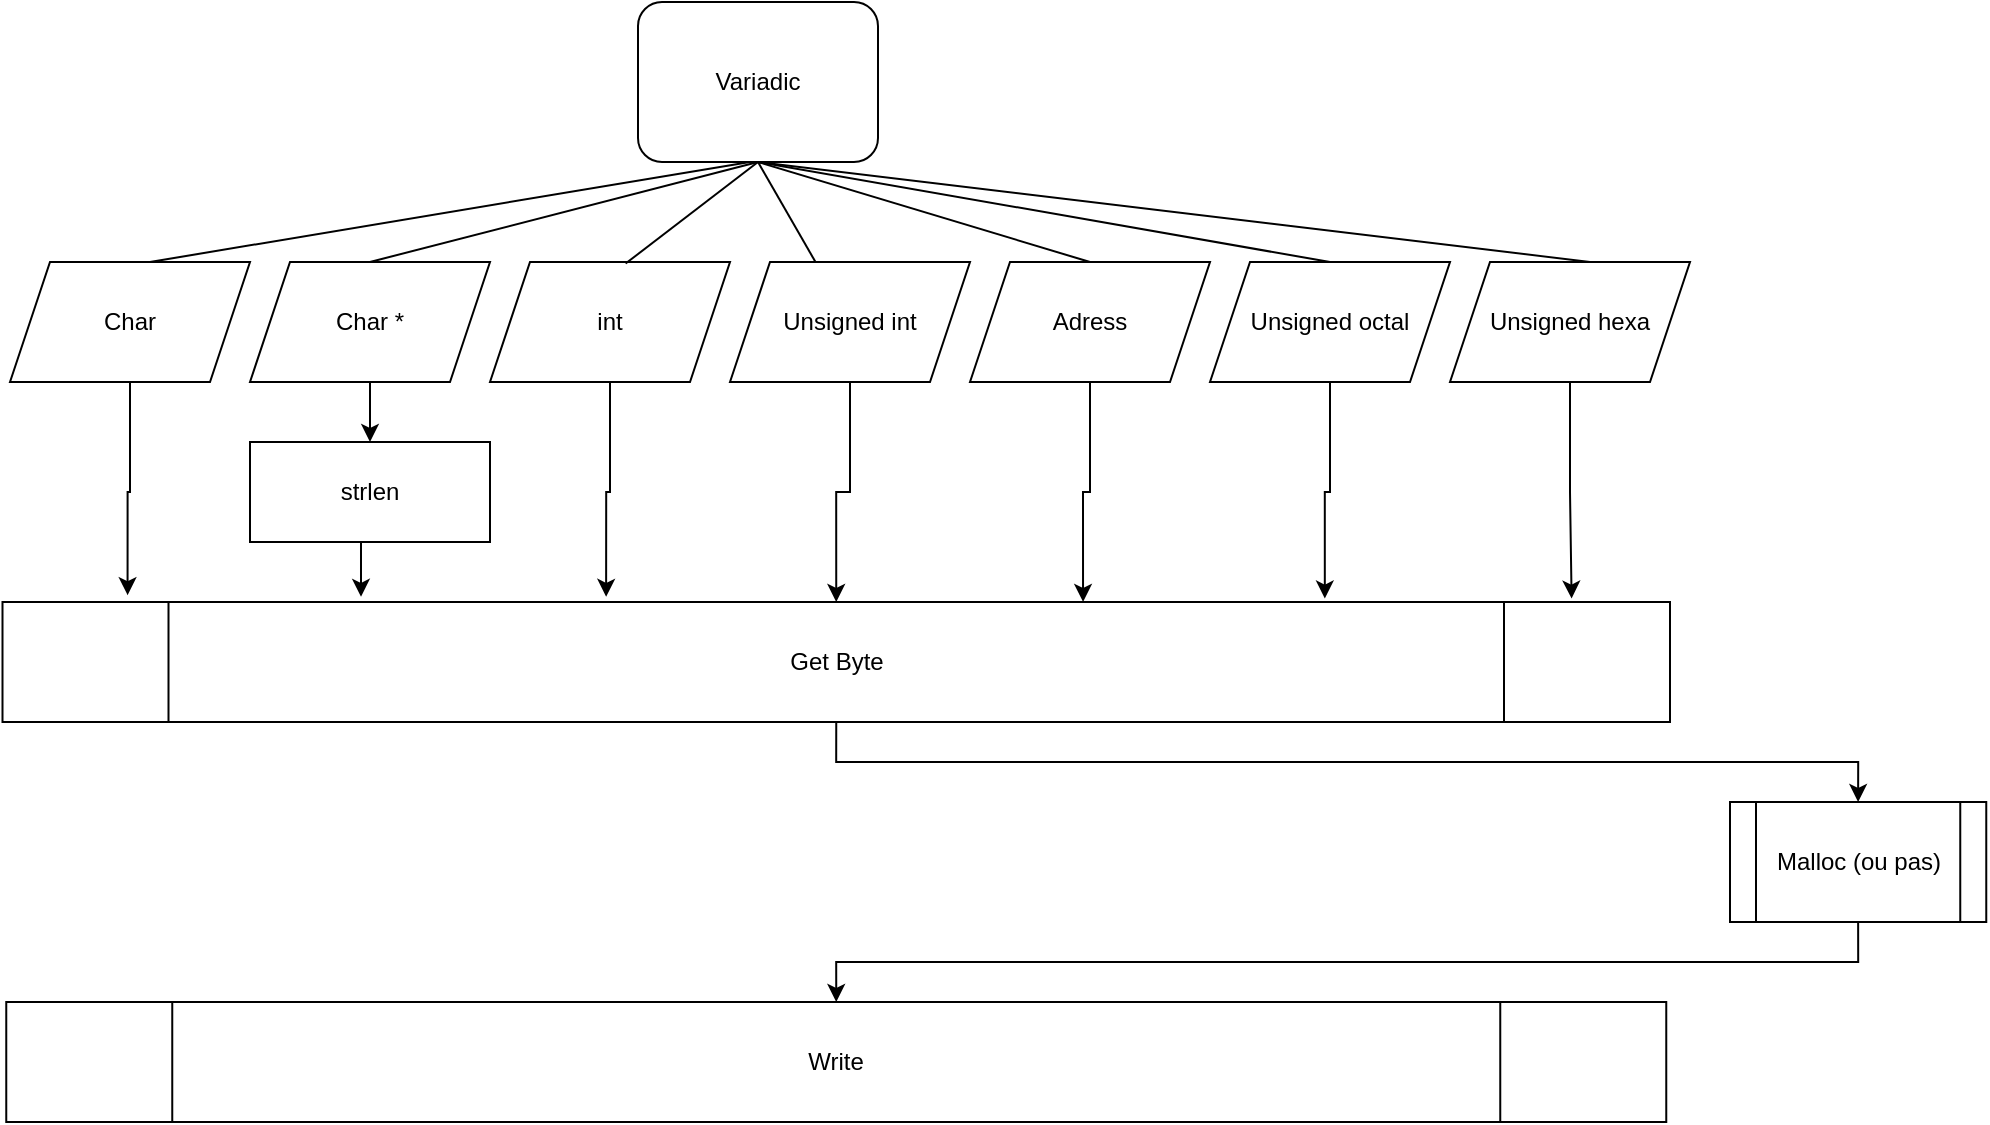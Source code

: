 <mxfile version="20.5.3" type="github">
  <diagram id="Nde5B65JtnhSEAoVp0i3" name="Page-1">
    <mxGraphModel dx="1049" dy="601" grid="1" gridSize="10" guides="1" tooltips="1" connect="1" arrows="1" fold="1" page="1" pageScale="1" pageWidth="827" pageHeight="1169" math="0" shadow="0">
      <root>
        <mxCell id="0" />
        <mxCell id="1" parent="0" />
        <mxCell id="wSU0cp6eAFrCYT1y_mYN-1" value="Variadic" style="rounded=1;whiteSpace=wrap;html=1;fontFamily=Helvetica;fontSize=12;fontColor=default;align=center;strokeColor=default;fillColor=default;" vertex="1" parent="1">
          <mxGeometry x="354" y="10" width="120" height="80" as="geometry" />
        </mxCell>
        <mxCell id="wSU0cp6eAFrCYT1y_mYN-3" value="" style="endArrow=none;html=1;rounded=0;entryX=0.5;entryY=1;entryDx=0;entryDy=0;exitX=0.5;exitY=0;exitDx=0;exitDy=0;" edge="1" parent="1" source="wSU0cp6eAFrCYT1y_mYN-4" target="wSU0cp6eAFrCYT1y_mYN-1">
          <mxGeometry width="50" height="50" relative="1" as="geometry">
            <mxPoint x="360" y="150" as="sourcePoint" />
            <mxPoint x="440" y="270" as="targetPoint" />
          </mxGeometry>
        </mxCell>
        <mxCell id="wSU0cp6eAFrCYT1y_mYN-21" style="edgeStyle=orthogonalEdgeStyle;rounded=0;orthogonalLoop=1;jettySize=auto;html=1;exitX=0.5;exitY=1;exitDx=0;exitDy=0;entryX=0.215;entryY=-0.043;entryDx=0;entryDy=0;entryPerimeter=0;startArrow=none;" edge="1" parent="1" source="wSU0cp6eAFrCYT1y_mYN-34" target="wSU0cp6eAFrCYT1y_mYN-18">
          <mxGeometry relative="1" as="geometry" />
        </mxCell>
        <mxCell id="wSU0cp6eAFrCYT1y_mYN-37" style="edgeStyle=orthogonalEdgeStyle;rounded=0;orthogonalLoop=1;jettySize=auto;html=1;exitX=0.5;exitY=1;exitDx=0;exitDy=0;entryX=0.5;entryY=0;entryDx=0;entryDy=0;" edge="1" parent="1" source="wSU0cp6eAFrCYT1y_mYN-4" target="wSU0cp6eAFrCYT1y_mYN-34">
          <mxGeometry relative="1" as="geometry" />
        </mxCell>
        <mxCell id="wSU0cp6eAFrCYT1y_mYN-4" value="Char *" style="shape=parallelogram;perimeter=parallelogramPerimeter;whiteSpace=wrap;html=1;fixedSize=1;" vertex="1" parent="1">
          <mxGeometry x="160" y="140" width="120" height="60" as="geometry" />
        </mxCell>
        <mxCell id="wSU0cp6eAFrCYT1y_mYN-23" style="edgeStyle=orthogonalEdgeStyle;rounded=0;orthogonalLoop=1;jettySize=auto;html=1;exitX=0.5;exitY=1;exitDx=0;exitDy=0;entryX=0.5;entryY=0;entryDx=0;entryDy=0;" edge="1" parent="1" source="wSU0cp6eAFrCYT1y_mYN-6" target="wSU0cp6eAFrCYT1y_mYN-18">
          <mxGeometry relative="1" as="geometry" />
        </mxCell>
        <mxCell id="wSU0cp6eAFrCYT1y_mYN-6" value="Unsigned int" style="shape=parallelogram;perimeter=parallelogramPerimeter;whiteSpace=wrap;html=1;fixedSize=1;" vertex="1" parent="1">
          <mxGeometry x="400" y="140" width="120" height="60" as="geometry" />
        </mxCell>
        <mxCell id="wSU0cp6eAFrCYT1y_mYN-7" value="" style="endArrow=none;html=1;rounded=0;entryX=0.5;entryY=1;entryDx=0;entryDy=0;" edge="1" parent="1" source="wSU0cp6eAFrCYT1y_mYN-6" target="wSU0cp6eAFrCYT1y_mYN-1">
          <mxGeometry width="50" height="50" relative="1" as="geometry">
            <mxPoint x="390" y="320" as="sourcePoint" />
            <mxPoint x="440" y="270" as="targetPoint" />
          </mxGeometry>
        </mxCell>
        <mxCell id="wSU0cp6eAFrCYT1y_mYN-22" style="edgeStyle=orthogonalEdgeStyle;rounded=0;orthogonalLoop=1;jettySize=auto;html=1;exitX=0.5;exitY=1;exitDx=0;exitDy=0;entryX=0.362;entryY=-0.043;entryDx=0;entryDy=0;entryPerimeter=0;" edge="1" parent="1" source="wSU0cp6eAFrCYT1y_mYN-8" target="wSU0cp6eAFrCYT1y_mYN-18">
          <mxGeometry relative="1" as="geometry" />
        </mxCell>
        <mxCell id="wSU0cp6eAFrCYT1y_mYN-8" value="int" style="shape=parallelogram;perimeter=parallelogramPerimeter;whiteSpace=wrap;html=1;fixedSize=1;" vertex="1" parent="1">
          <mxGeometry x="280" y="140" width="120" height="60" as="geometry" />
        </mxCell>
        <mxCell id="wSU0cp6eAFrCYT1y_mYN-20" style="edgeStyle=orthogonalEdgeStyle;rounded=0;orthogonalLoop=1;jettySize=auto;html=1;exitX=0.5;exitY=1;exitDx=0;exitDy=0;entryX=0.075;entryY=-0.057;entryDx=0;entryDy=0;entryPerimeter=0;" edge="1" parent="1" source="wSU0cp6eAFrCYT1y_mYN-9" target="wSU0cp6eAFrCYT1y_mYN-18">
          <mxGeometry relative="1" as="geometry" />
        </mxCell>
        <mxCell id="wSU0cp6eAFrCYT1y_mYN-9" value="Char" style="shape=parallelogram;perimeter=parallelogramPerimeter;whiteSpace=wrap;html=1;fixedSize=1;" vertex="1" parent="1">
          <mxGeometry x="40" y="140" width="120" height="60" as="geometry" />
        </mxCell>
        <mxCell id="wSU0cp6eAFrCYT1y_mYN-10" value="" style="endArrow=none;html=1;rounded=0;" edge="1" parent="1">
          <mxGeometry width="50" height="50" relative="1" as="geometry">
            <mxPoint x="110" y="140" as="sourcePoint" />
            <mxPoint x="410" y="90" as="targetPoint" />
          </mxGeometry>
        </mxCell>
        <mxCell id="wSU0cp6eAFrCYT1y_mYN-11" value="" style="endArrow=none;html=1;rounded=0;entryX=0.5;entryY=1;entryDx=0;entryDy=0;exitX=0.565;exitY=0.013;exitDx=0;exitDy=0;exitPerimeter=0;" edge="1" parent="1" source="wSU0cp6eAFrCYT1y_mYN-8" target="wSU0cp6eAFrCYT1y_mYN-1">
          <mxGeometry width="50" height="50" relative="1" as="geometry">
            <mxPoint x="-20" y="360" as="sourcePoint" />
            <mxPoint x="30" y="310" as="targetPoint" />
          </mxGeometry>
        </mxCell>
        <mxCell id="wSU0cp6eAFrCYT1y_mYN-25" style="edgeStyle=orthogonalEdgeStyle;rounded=0;orthogonalLoop=1;jettySize=auto;html=1;exitX=0.5;exitY=1;exitDx=0;exitDy=0;entryX=0.793;entryY=-0.029;entryDx=0;entryDy=0;entryPerimeter=0;" edge="1" parent="1" source="wSU0cp6eAFrCYT1y_mYN-12" target="wSU0cp6eAFrCYT1y_mYN-18">
          <mxGeometry relative="1" as="geometry" />
        </mxCell>
        <mxCell id="wSU0cp6eAFrCYT1y_mYN-12" value="Unsigned octal" style="shape=parallelogram;perimeter=parallelogramPerimeter;whiteSpace=wrap;html=1;fixedSize=1;" vertex="1" parent="1">
          <mxGeometry x="640" y="140" width="120" height="60" as="geometry" />
        </mxCell>
        <mxCell id="wSU0cp6eAFrCYT1y_mYN-26" style="edgeStyle=orthogonalEdgeStyle;rounded=0;orthogonalLoop=1;jettySize=auto;html=1;exitX=0.5;exitY=1;exitDx=0;exitDy=0;entryX=0.941;entryY=-0.029;entryDx=0;entryDy=0;entryPerimeter=0;" edge="1" parent="1" source="wSU0cp6eAFrCYT1y_mYN-13" target="wSU0cp6eAFrCYT1y_mYN-18">
          <mxGeometry relative="1" as="geometry" />
        </mxCell>
        <mxCell id="wSU0cp6eAFrCYT1y_mYN-13" value="Unsigned hexa" style="shape=parallelogram;perimeter=parallelogramPerimeter;whiteSpace=wrap;html=1;fixedSize=1;" vertex="1" parent="1">
          <mxGeometry x="760" y="140" width="120" height="60" as="geometry" />
        </mxCell>
        <mxCell id="wSU0cp6eAFrCYT1y_mYN-24" style="edgeStyle=orthogonalEdgeStyle;rounded=0;orthogonalLoop=1;jettySize=auto;html=1;exitX=0.5;exitY=1;exitDx=0;exitDy=0;entryX=0.648;entryY=-0.001;entryDx=0;entryDy=0;entryPerimeter=0;" edge="1" parent="1" source="wSU0cp6eAFrCYT1y_mYN-14" target="wSU0cp6eAFrCYT1y_mYN-18">
          <mxGeometry relative="1" as="geometry" />
        </mxCell>
        <mxCell id="wSU0cp6eAFrCYT1y_mYN-14" value="Adress" style="shape=parallelogram;perimeter=parallelogramPerimeter;whiteSpace=wrap;html=1;fixedSize=1;" vertex="1" parent="1">
          <mxGeometry x="520" y="140" width="120" height="60" as="geometry" />
        </mxCell>
        <mxCell id="wSU0cp6eAFrCYT1y_mYN-15" value="" style="endArrow=none;html=1;rounded=0;entryX=0.5;entryY=1;entryDx=0;entryDy=0;exitX=0.5;exitY=0;exitDx=0;exitDy=0;" edge="1" parent="1" source="wSU0cp6eAFrCYT1y_mYN-14" target="wSU0cp6eAFrCYT1y_mYN-1">
          <mxGeometry width="50" height="50" relative="1" as="geometry">
            <mxPoint x="420" y="310" as="sourcePoint" />
            <mxPoint x="470" y="260" as="targetPoint" />
          </mxGeometry>
        </mxCell>
        <mxCell id="wSU0cp6eAFrCYT1y_mYN-16" value="" style="endArrow=none;html=1;rounded=0;entryX=0.5;entryY=1;entryDx=0;entryDy=0;exitX=0.5;exitY=0;exitDx=0;exitDy=0;" edge="1" parent="1" source="wSU0cp6eAFrCYT1y_mYN-12" target="wSU0cp6eAFrCYT1y_mYN-1">
          <mxGeometry width="50" height="50" relative="1" as="geometry">
            <mxPoint x="420" y="310" as="sourcePoint" />
            <mxPoint x="470" y="260" as="targetPoint" />
          </mxGeometry>
        </mxCell>
        <mxCell id="wSU0cp6eAFrCYT1y_mYN-17" value="" style="endArrow=none;html=1;rounded=0;entryX=0.5;entryY=1;entryDx=0;entryDy=0;" edge="1" parent="1" target="wSU0cp6eAFrCYT1y_mYN-1">
          <mxGeometry width="50" height="50" relative="1" as="geometry">
            <mxPoint x="830" y="140" as="sourcePoint" />
            <mxPoint x="470" y="260" as="targetPoint" />
          </mxGeometry>
        </mxCell>
        <mxCell id="wSU0cp6eAFrCYT1y_mYN-28" style="edgeStyle=orthogonalEdgeStyle;rounded=0;orthogonalLoop=1;jettySize=auto;html=1;exitX=0.5;exitY=1;exitDx=0;exitDy=0;entryX=0.5;entryY=0;entryDx=0;entryDy=0;" edge="1" parent="1" source="wSU0cp6eAFrCYT1y_mYN-18" target="wSU0cp6eAFrCYT1y_mYN-27">
          <mxGeometry relative="1" as="geometry" />
        </mxCell>
        <mxCell id="wSU0cp6eAFrCYT1y_mYN-18" value="Get Byte" style="shape=process;whiteSpace=wrap;html=1;backgroundOutline=1;" vertex="1" parent="1">
          <mxGeometry x="36.25" y="310" width="833.75" height="60" as="geometry" />
        </mxCell>
        <mxCell id="wSU0cp6eAFrCYT1y_mYN-39" style="edgeStyle=orthogonalEdgeStyle;rounded=0;orthogonalLoop=1;jettySize=auto;html=1;exitX=0.5;exitY=1;exitDx=0;exitDy=0;entryX=0.5;entryY=0;entryDx=0;entryDy=0;" edge="1" parent="1" source="wSU0cp6eAFrCYT1y_mYN-27" target="wSU0cp6eAFrCYT1y_mYN-38">
          <mxGeometry relative="1" as="geometry" />
        </mxCell>
        <mxCell id="wSU0cp6eAFrCYT1y_mYN-27" value="Malloc (ou pas)" style="shape=process;whiteSpace=wrap;html=1;backgroundOutline=1;" vertex="1" parent="1">
          <mxGeometry x="900" y="410" width="128.13" height="60" as="geometry" />
        </mxCell>
        <mxCell id="wSU0cp6eAFrCYT1y_mYN-34" value="strlen" style="rounded=0;whiteSpace=wrap;html=1;" vertex="1" parent="1">
          <mxGeometry x="160" y="230" width="120" height="50" as="geometry" />
        </mxCell>
        <mxCell id="wSU0cp6eAFrCYT1y_mYN-38" value="Write" style="shape=process;whiteSpace=wrap;html=1;backgroundOutline=1;" vertex="1" parent="1">
          <mxGeometry x="38.13" y="510" width="830" height="60" as="geometry" />
        </mxCell>
      </root>
    </mxGraphModel>
  </diagram>
</mxfile>
